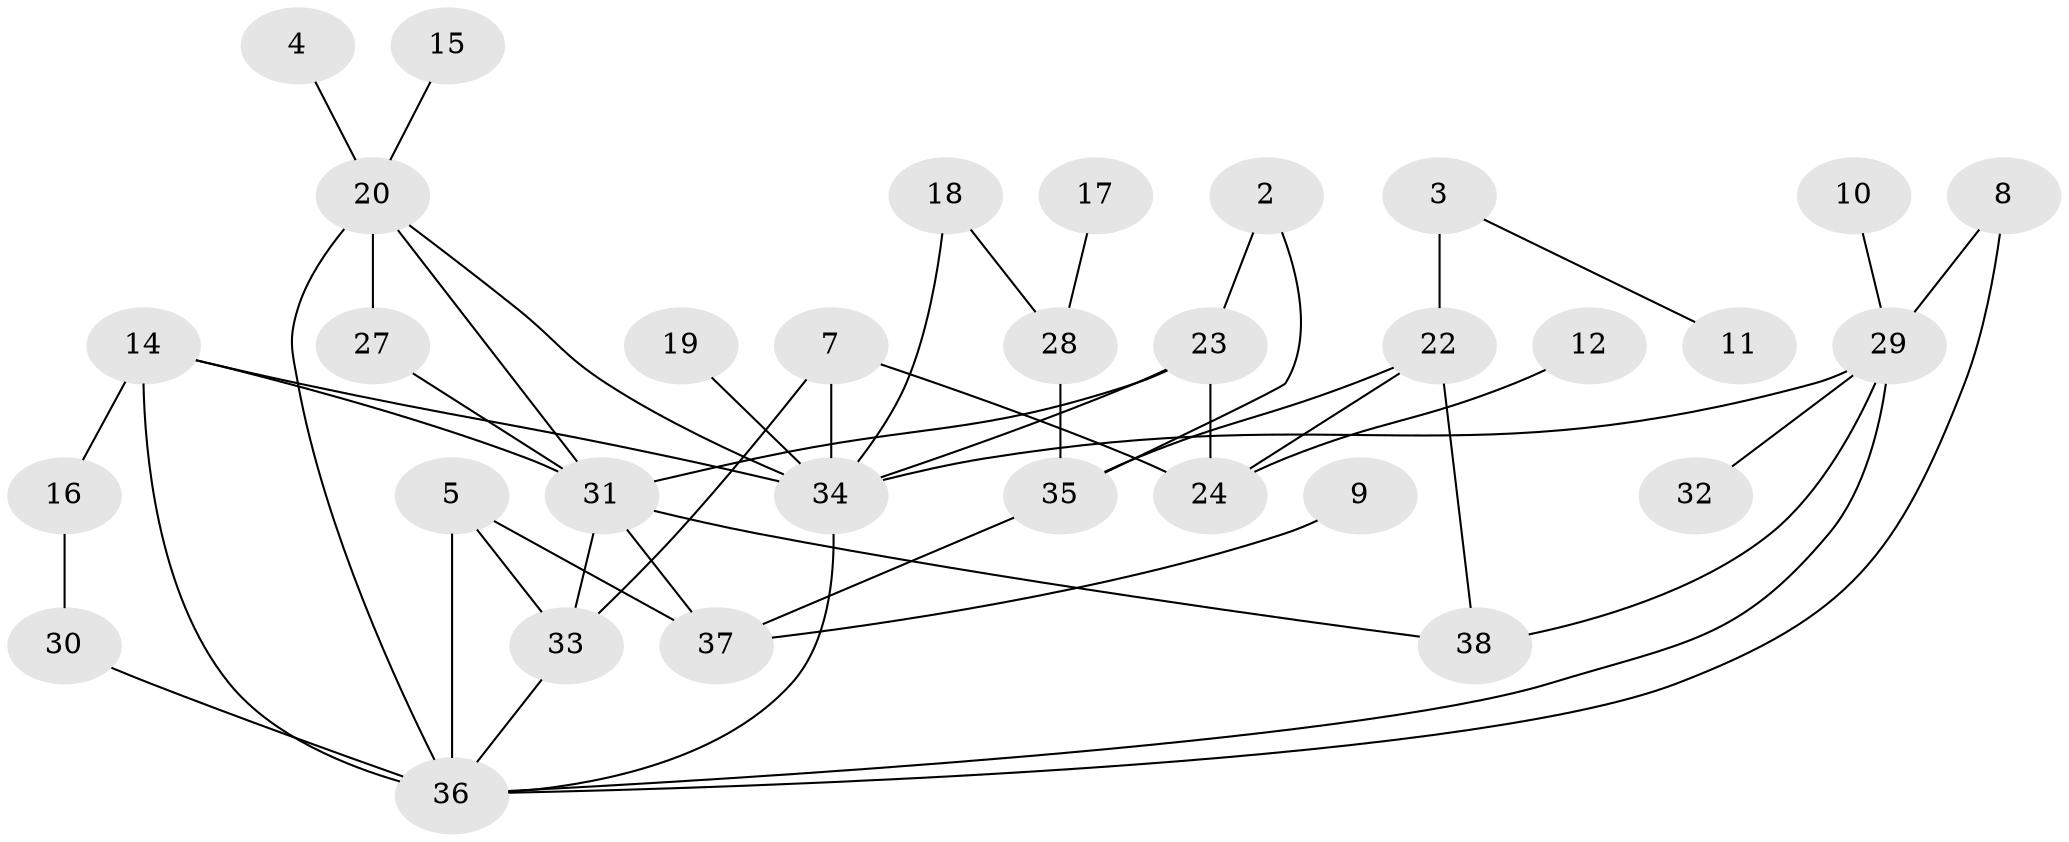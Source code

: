 // original degree distribution, {4: 0.16, 2: 0.25333333333333335, 3: 0.21333333333333335, 5: 0.05333333333333334, 0: 0.08, 6: 0.02666666666666667, 1: 0.21333333333333335}
// Generated by graph-tools (version 1.1) at 2025/00/03/09/25 03:00:50]
// undirected, 32 vertices, 49 edges
graph export_dot {
graph [start="1"]
  node [color=gray90,style=filled];
  2;
  3;
  4;
  5;
  7;
  8;
  9;
  10;
  11;
  12;
  14;
  15;
  16;
  17;
  18;
  19;
  20;
  22;
  23;
  24;
  27;
  28;
  29;
  30;
  31;
  32;
  33;
  34;
  35;
  36;
  37;
  38;
  2 -- 23 [weight=1.0];
  2 -- 35 [weight=1.0];
  3 -- 11 [weight=1.0];
  3 -- 22 [weight=2.0];
  4 -- 20 [weight=1.0];
  5 -- 33 [weight=1.0];
  5 -- 36 [weight=1.0];
  5 -- 37 [weight=1.0];
  7 -- 24 [weight=1.0];
  7 -- 33 [weight=1.0];
  7 -- 34 [weight=1.0];
  8 -- 29 [weight=1.0];
  8 -- 36 [weight=1.0];
  9 -- 37 [weight=1.0];
  10 -- 29 [weight=1.0];
  12 -- 24 [weight=2.0];
  14 -- 16 [weight=1.0];
  14 -- 31 [weight=1.0];
  14 -- 34 [weight=1.0];
  14 -- 36 [weight=1.0];
  15 -- 20 [weight=1.0];
  16 -- 30 [weight=1.0];
  17 -- 28 [weight=1.0];
  18 -- 28 [weight=1.0];
  18 -- 34 [weight=1.0];
  19 -- 34 [weight=1.0];
  20 -- 27 [weight=1.0];
  20 -- 31 [weight=1.0];
  20 -- 34 [weight=1.0];
  20 -- 36 [weight=2.0];
  22 -- 24 [weight=1.0];
  22 -- 35 [weight=1.0];
  22 -- 38 [weight=1.0];
  23 -- 24 [weight=1.0];
  23 -- 31 [weight=1.0];
  23 -- 34 [weight=1.0];
  27 -- 31 [weight=1.0];
  28 -- 35 [weight=1.0];
  29 -- 32 [weight=1.0];
  29 -- 34 [weight=1.0];
  29 -- 36 [weight=1.0];
  29 -- 38 [weight=1.0];
  30 -- 36 [weight=1.0];
  31 -- 33 [weight=1.0];
  31 -- 37 [weight=1.0];
  31 -- 38 [weight=1.0];
  33 -- 36 [weight=1.0];
  34 -- 36 [weight=1.0];
  35 -- 37 [weight=1.0];
}
